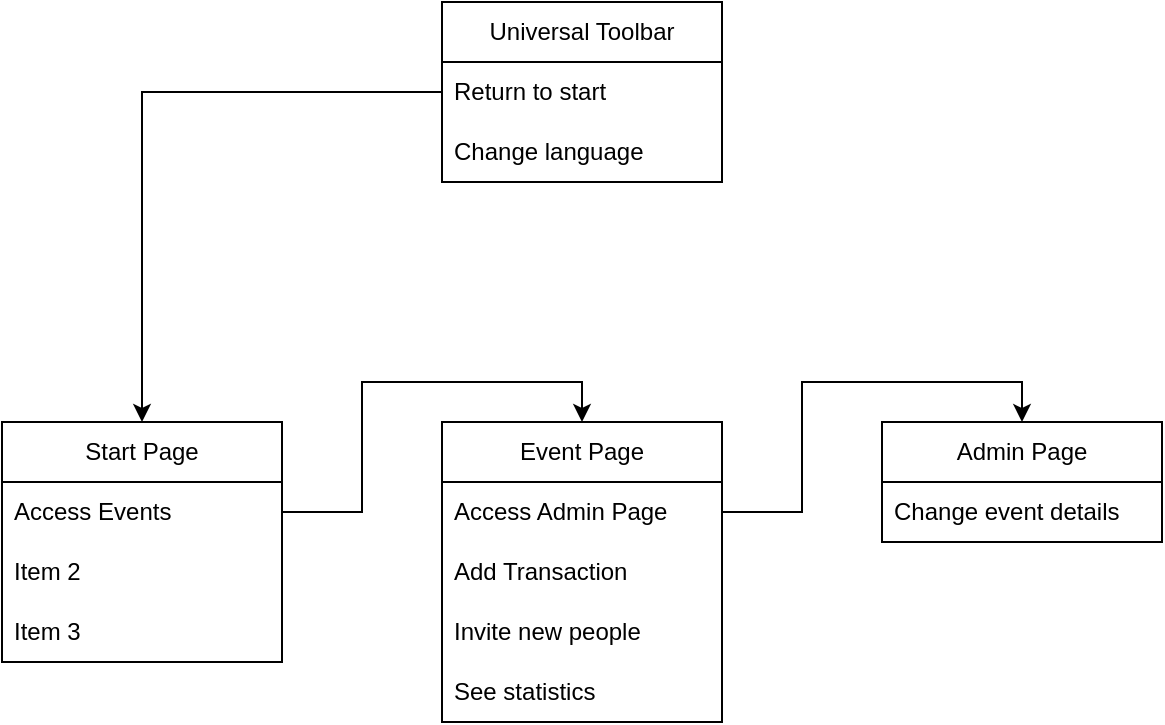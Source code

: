 <mxfile version="23.1.5" type="device" pages="2">
  <diagram name="User Flow" id="OuJz1iiXLApKcVHdeIa3">
    <mxGraphModel dx="1434" dy="754" grid="1" gridSize="10" guides="1" tooltips="1" connect="1" arrows="1" fold="1" page="1" pageScale="1" pageWidth="827" pageHeight="1169" math="0" shadow="0">
      <root>
        <mxCell id="0" />
        <mxCell id="1" parent="0" />
        <mxCell id="5Mx397aZWc1QPqTU8jfA-4" value="Event Page" style="swimlane;fontStyle=0;childLayout=stackLayout;horizontal=1;startSize=30;horizontalStack=0;resizeParent=1;resizeParentMax=0;resizeLast=0;collapsible=1;marginBottom=0;whiteSpace=wrap;html=1;" vertex="1" parent="1">
          <mxGeometry x="340" y="330" width="140" height="150" as="geometry" />
        </mxCell>
        <mxCell id="5Mx397aZWc1QPqTU8jfA-5" value="Access Admin Page" style="text;strokeColor=none;fillColor=none;align=left;verticalAlign=middle;spacingLeft=4;spacingRight=4;overflow=hidden;points=[[0,0.5],[1,0.5]];portConstraint=eastwest;rotatable=0;whiteSpace=wrap;html=1;" vertex="1" parent="5Mx397aZWc1QPqTU8jfA-4">
          <mxGeometry y="30" width="140" height="30" as="geometry" />
        </mxCell>
        <mxCell id="5Mx397aZWc1QPqTU8jfA-6" value="Add Transaction" style="text;strokeColor=none;fillColor=none;align=left;verticalAlign=middle;spacingLeft=4;spacingRight=4;overflow=hidden;points=[[0,0.5],[1,0.5]];portConstraint=eastwest;rotatable=0;whiteSpace=wrap;html=1;" vertex="1" parent="5Mx397aZWc1QPqTU8jfA-4">
          <mxGeometry y="60" width="140" height="30" as="geometry" />
        </mxCell>
        <mxCell id="5Mx397aZWc1QPqTU8jfA-7" value="Invite new people" style="text;strokeColor=none;fillColor=none;align=left;verticalAlign=middle;spacingLeft=4;spacingRight=4;overflow=hidden;points=[[0,0.5],[1,0.5]];portConstraint=eastwest;rotatable=0;whiteSpace=wrap;html=1;" vertex="1" parent="5Mx397aZWc1QPqTU8jfA-4">
          <mxGeometry y="90" width="140" height="30" as="geometry" />
        </mxCell>
        <mxCell id="5Mx397aZWc1QPqTU8jfA-18" value="See statistics" style="text;strokeColor=none;fillColor=none;align=left;verticalAlign=middle;spacingLeft=4;spacingRight=4;overflow=hidden;points=[[0,0.5],[1,0.5]];portConstraint=eastwest;rotatable=0;whiteSpace=wrap;html=1;" vertex="1" parent="5Mx397aZWc1QPqTU8jfA-4">
          <mxGeometry y="120" width="140" height="30" as="geometry" />
        </mxCell>
        <mxCell id="5Mx397aZWc1QPqTU8jfA-8" value="Start Page" style="swimlane;fontStyle=0;childLayout=stackLayout;horizontal=1;startSize=30;horizontalStack=0;resizeParent=1;resizeParentMax=0;resizeLast=0;collapsible=1;marginBottom=0;whiteSpace=wrap;html=1;" vertex="1" parent="1">
          <mxGeometry x="120" y="330" width="140" height="120" as="geometry" />
        </mxCell>
        <mxCell id="5Mx397aZWc1QPqTU8jfA-9" value="Access Events" style="text;strokeColor=none;fillColor=none;align=left;verticalAlign=middle;spacingLeft=4;spacingRight=4;overflow=hidden;points=[[0,0.5],[1,0.5]];portConstraint=eastwest;rotatable=0;whiteSpace=wrap;html=1;" vertex="1" parent="5Mx397aZWc1QPqTU8jfA-8">
          <mxGeometry y="30" width="140" height="30" as="geometry" />
        </mxCell>
        <mxCell id="5Mx397aZWc1QPqTU8jfA-10" value="Item 2" style="text;strokeColor=none;fillColor=none;align=left;verticalAlign=middle;spacingLeft=4;spacingRight=4;overflow=hidden;points=[[0,0.5],[1,0.5]];portConstraint=eastwest;rotatable=0;whiteSpace=wrap;html=1;" vertex="1" parent="5Mx397aZWc1QPqTU8jfA-8">
          <mxGeometry y="60" width="140" height="30" as="geometry" />
        </mxCell>
        <mxCell id="5Mx397aZWc1QPqTU8jfA-11" value="Item 3" style="text;strokeColor=none;fillColor=none;align=left;verticalAlign=middle;spacingLeft=4;spacingRight=4;overflow=hidden;points=[[0,0.5],[1,0.5]];portConstraint=eastwest;rotatable=0;whiteSpace=wrap;html=1;" vertex="1" parent="5Mx397aZWc1QPqTU8jfA-8">
          <mxGeometry y="90" width="140" height="30" as="geometry" />
        </mxCell>
        <mxCell id="5Mx397aZWc1QPqTU8jfA-12" value="Admin Page" style="swimlane;fontStyle=0;childLayout=stackLayout;horizontal=1;startSize=30;horizontalStack=0;resizeParent=1;resizeParentMax=0;resizeLast=0;collapsible=1;marginBottom=0;whiteSpace=wrap;html=1;" vertex="1" parent="1">
          <mxGeometry x="560" y="330" width="140" height="60" as="geometry" />
        </mxCell>
        <mxCell id="5Mx397aZWc1QPqTU8jfA-13" value="Change event details" style="text;strokeColor=none;fillColor=none;align=left;verticalAlign=middle;spacingLeft=4;spacingRight=4;overflow=hidden;points=[[0,0.5],[1,0.5]];portConstraint=eastwest;rotatable=0;whiteSpace=wrap;html=1;" vertex="1" parent="5Mx397aZWc1QPqTU8jfA-12">
          <mxGeometry y="30" width="140" height="30" as="geometry" />
        </mxCell>
        <mxCell id="5Mx397aZWc1QPqTU8jfA-16" style="edgeStyle=orthogonalEdgeStyle;rounded=0;orthogonalLoop=1;jettySize=auto;html=1;entryX=0.5;entryY=0;entryDx=0;entryDy=0;" edge="1" parent="1" source="5Mx397aZWc1QPqTU8jfA-9" target="5Mx397aZWc1QPqTU8jfA-4">
          <mxGeometry relative="1" as="geometry" />
        </mxCell>
        <mxCell id="5Mx397aZWc1QPqTU8jfA-17" style="edgeStyle=orthogonalEdgeStyle;rounded=0;orthogonalLoop=1;jettySize=auto;html=1;entryX=0.5;entryY=0;entryDx=0;entryDy=0;" edge="1" parent="1" source="5Mx397aZWc1QPqTU8jfA-5" target="5Mx397aZWc1QPqTU8jfA-12">
          <mxGeometry relative="1" as="geometry" />
        </mxCell>
        <mxCell id="5Mx397aZWc1QPqTU8jfA-23" style="edgeStyle=orthogonalEdgeStyle;rounded=0;orthogonalLoop=1;jettySize=auto;html=1;" edge="1" parent="1" source="5Mx397aZWc1QPqTU8jfA-19" target="5Mx397aZWc1QPqTU8jfA-8">
          <mxGeometry relative="1" as="geometry" />
        </mxCell>
        <mxCell id="5Mx397aZWc1QPqTU8jfA-19" value="Universal Toolbar" style="swimlane;fontStyle=0;childLayout=stackLayout;horizontal=1;startSize=30;horizontalStack=0;resizeParent=1;resizeParentMax=0;resizeLast=0;collapsible=1;marginBottom=0;whiteSpace=wrap;html=1;" vertex="1" parent="1">
          <mxGeometry x="340" y="120" width="140" height="90" as="geometry" />
        </mxCell>
        <mxCell id="5Mx397aZWc1QPqTU8jfA-20" value="Return to start" style="text;strokeColor=none;fillColor=none;align=left;verticalAlign=middle;spacingLeft=4;spacingRight=4;overflow=hidden;points=[[0,0.5],[1,0.5]];portConstraint=eastwest;rotatable=0;whiteSpace=wrap;html=1;" vertex="1" parent="5Mx397aZWc1QPqTU8jfA-19">
          <mxGeometry y="30" width="140" height="30" as="geometry" />
        </mxCell>
        <mxCell id="5Mx397aZWc1QPqTU8jfA-21" value="Change language" style="text;strokeColor=none;fillColor=none;align=left;verticalAlign=middle;spacingLeft=4;spacingRight=4;overflow=hidden;points=[[0,0.5],[1,0.5]];portConstraint=eastwest;rotatable=0;whiteSpace=wrap;html=1;" vertex="1" parent="5Mx397aZWc1QPqTU8jfA-19">
          <mxGeometry y="60" width="140" height="30" as="geometry" />
        </mxCell>
      </root>
    </mxGraphModel>
  </diagram>
  <diagram id="bvZJxbsnLi4rSZf508KV" name="Data Base">
    <mxGraphModel dx="1434" dy="754" grid="1" gridSize="10" guides="1" tooltips="1" connect="1" arrows="1" fold="1" page="1" pageScale="1" pageWidth="827" pageHeight="1169" math="0" shadow="0">
      <root>
        <mxCell id="0" />
        <mxCell id="1" parent="0" />
        <mxCell id="xlLBs4-8PH8rVzRPdksW-3" value="Transaction" style="swimlane;fontStyle=0;childLayout=stackLayout;horizontal=1;startSize=30;horizontalStack=0;resizeParent=1;resizeParentMax=0;resizeLast=0;collapsible=1;marginBottom=0;whiteSpace=wrap;html=1;" vertex="1" parent="1">
          <mxGeometry x="344" y="330" width="140" height="270" as="geometry" />
        </mxCell>
        <mxCell id="xlLBs4-8PH8rVzRPdksW-4" value="(FK) eventID" style="text;strokeColor=none;fillColor=none;align=left;verticalAlign=middle;spacingLeft=4;spacingRight=4;overflow=hidden;points=[[0,0.5],[1,0.5]];portConstraint=eastwest;rotatable=0;whiteSpace=wrap;html=1;" vertex="1" parent="xlLBs4-8PH8rVzRPdksW-3">
          <mxGeometry y="30" width="140" height="30" as="geometry" />
        </mxCell>
        <mxCell id="xlLBs4-8PH8rVzRPdksW-24" value="(PK) transactionID" style="text;strokeColor=none;fillColor=none;align=left;verticalAlign=middle;spacingLeft=4;spacingRight=4;overflow=hidden;points=[[0,0.5],[1,0.5]];portConstraint=eastwest;rotatable=0;whiteSpace=wrap;html=1;" vertex="1" parent="xlLBs4-8PH8rVzRPdksW-3">
          <mxGeometry y="60" width="140" height="30" as="geometry" />
        </mxCell>
        <mxCell id="xlLBs4-8PH8rVzRPdksW-5" value="(FK) Author" style="text;strokeColor=none;fillColor=none;align=left;verticalAlign=middle;spacingLeft=4;spacingRight=4;overflow=hidden;points=[[0,0.5],[1,0.5]];portConstraint=eastwest;rotatable=0;whiteSpace=wrap;html=1;" vertex="1" parent="xlLBs4-8PH8rVzRPdksW-3">
          <mxGeometry y="90" width="140" height="30" as="geometry" />
        </mxCell>
        <mxCell id="xlLBs4-8PH8rVzRPdksW-6" value="(FK) Recipients" style="text;strokeColor=none;fillColor=none;align=left;verticalAlign=middle;spacingLeft=4;spacingRight=4;overflow=hidden;points=[[0,0.5],[1,0.5]];portConstraint=eastwest;rotatable=0;whiteSpace=wrap;html=1;" vertex="1" parent="xlLBs4-8PH8rVzRPdksW-3">
          <mxGeometry y="120" width="140" height="30" as="geometry" />
        </mxCell>
        <mxCell id="xlLBs4-8PH8rVzRPdksW-7" value="Date" style="text;strokeColor=none;fillColor=none;align=left;verticalAlign=middle;spacingLeft=4;spacingRight=4;overflow=hidden;points=[[0,0.5],[1,0.5]];portConstraint=eastwest;rotatable=0;whiteSpace=wrap;html=1;" vertex="1" parent="xlLBs4-8PH8rVzRPdksW-3">
          <mxGeometry y="150" width="140" height="30" as="geometry" />
        </mxCell>
        <mxCell id="xlLBs4-8PH8rVzRPdksW-8" value="Currency" style="text;strokeColor=none;fillColor=none;align=left;verticalAlign=middle;spacingLeft=4;spacingRight=4;overflow=hidden;points=[[0,0.5],[1,0.5]];portConstraint=eastwest;rotatable=0;whiteSpace=wrap;html=1;" vertex="1" parent="xlLBs4-8PH8rVzRPdksW-3">
          <mxGeometry y="180" width="140" height="30" as="geometry" />
        </mxCell>
        <mxCell id="xlLBs4-8PH8rVzRPdksW-9" value="Amount" style="text;strokeColor=none;fillColor=none;align=left;verticalAlign=middle;spacingLeft=4;spacingRight=4;overflow=hidden;points=[[0,0.5],[1,0.5]];portConstraint=eastwest;rotatable=0;whiteSpace=wrap;html=1;" vertex="1" parent="xlLBs4-8PH8rVzRPdksW-3">
          <mxGeometry y="210" width="140" height="30" as="geometry" />
        </mxCell>
        <mxCell id="xlLBs4-8PH8rVzRPdksW-10" value="Tags" style="text;strokeColor=none;fillColor=none;align=left;verticalAlign=middle;spacingLeft=4;spacingRight=4;overflow=hidden;points=[[0,0.5],[1,0.5]];portConstraint=eastwest;rotatable=0;whiteSpace=wrap;html=1;" vertex="1" parent="xlLBs4-8PH8rVzRPdksW-3">
          <mxGeometry y="240" width="140" height="30" as="geometry" />
        </mxCell>
        <mxCell id="xlLBs4-8PH8rVzRPdksW-11" value="User" style="swimlane;fontStyle=0;childLayout=stackLayout;horizontal=1;startSize=30;horizontalStack=0;resizeParent=1;resizeParentMax=0;resizeLast=0;collapsible=1;marginBottom=0;whiteSpace=wrap;html=1;" vertex="1" parent="1">
          <mxGeometry x="560" y="330" width="140" height="180" as="geometry" />
        </mxCell>
        <mxCell id="xlLBs4-8PH8rVzRPdksW-25" value="(FK) eventID" style="text;strokeColor=none;fillColor=none;align=left;verticalAlign=middle;spacingLeft=4;spacingRight=4;overflow=hidden;points=[[0,0.5],[1,0.5]];portConstraint=eastwest;rotatable=0;whiteSpace=wrap;html=1;" vertex="1" parent="xlLBs4-8PH8rVzRPdksW-11">
          <mxGeometry y="30" width="140" height="30" as="geometry" />
        </mxCell>
        <mxCell id="xlLBs4-8PH8rVzRPdksW-12" value="(PK) userID" style="text;strokeColor=none;fillColor=none;align=left;verticalAlign=middle;spacingLeft=4;spacingRight=4;overflow=hidden;points=[[0,0.5],[1,0.5]];portConstraint=eastwest;rotatable=0;whiteSpace=wrap;html=1;" vertex="1" parent="xlLBs4-8PH8rVzRPdksW-11">
          <mxGeometry y="60" width="140" height="30" as="geometry" />
        </mxCell>
        <mxCell id="xlLBs4-8PH8rVzRPdksW-27" value="Name" style="text;strokeColor=none;fillColor=none;align=left;verticalAlign=middle;spacingLeft=4;spacingRight=4;overflow=hidden;points=[[0,0.5],[1,0.5]];portConstraint=eastwest;rotatable=0;whiteSpace=wrap;html=1;" vertex="1" parent="xlLBs4-8PH8rVzRPdksW-11">
          <mxGeometry y="90" width="140" height="30" as="geometry" />
        </mxCell>
        <mxCell id="xlLBs4-8PH8rVzRPdksW-13" value="Email" style="text;strokeColor=none;fillColor=none;align=left;verticalAlign=middle;spacingLeft=4;spacingRight=4;overflow=hidden;points=[[0,0.5],[1,0.5]];portConstraint=eastwest;rotatable=0;whiteSpace=wrap;html=1;" vertex="1" parent="xlLBs4-8PH8rVzRPdksW-11">
          <mxGeometry y="120" width="140" height="30" as="geometry" />
        </mxCell>
        <mxCell id="xlLBs4-8PH8rVzRPdksW-14" value="IBAN" style="text;strokeColor=none;fillColor=none;align=left;verticalAlign=middle;spacingLeft=4;spacingRight=4;overflow=hidden;points=[[0,0.5],[1,0.5]];portConstraint=eastwest;rotatable=0;whiteSpace=wrap;html=1;" vertex="1" parent="xlLBs4-8PH8rVzRPdksW-11">
          <mxGeometry y="150" width="140" height="30" as="geometry" />
        </mxCell>
        <mxCell id="xlLBs4-8PH8rVzRPdksW-16" style="edgeStyle=orthogonalEdgeStyle;rounded=0;orthogonalLoop=1;jettySize=auto;html=1;entryX=0;entryY=0.5;entryDx=0;entryDy=0;" edge="1" parent="1" source="xlLBs4-8PH8rVzRPdksW-5" target="xlLBs4-8PH8rVzRPdksW-12">
          <mxGeometry relative="1" as="geometry" />
        </mxCell>
        <mxCell id="xlLBs4-8PH8rVzRPdksW-17" style="edgeStyle=orthogonalEdgeStyle;rounded=0;orthogonalLoop=1;jettySize=auto;html=1;entryX=0;entryY=0.5;entryDx=0;entryDy=0;" edge="1" parent="1" source="xlLBs4-8PH8rVzRPdksW-6" target="xlLBs4-8PH8rVzRPdksW-12">
          <mxGeometry relative="1" as="geometry" />
        </mxCell>
        <mxCell id="xlLBs4-8PH8rVzRPdksW-18" value="Event" style="swimlane;fontStyle=0;childLayout=stackLayout;horizontal=1;startSize=30;horizontalStack=0;resizeParent=1;resizeParentMax=0;resizeLast=0;collapsible=1;marginBottom=0;whiteSpace=wrap;html=1;" vertex="1" parent="1">
          <mxGeometry x="120" y="330" width="140" height="120" as="geometry" />
        </mxCell>
        <mxCell id="xlLBs4-8PH8rVzRPdksW-19" value="(PK) eventID" style="text;strokeColor=none;fillColor=none;align=left;verticalAlign=middle;spacingLeft=4;spacingRight=4;overflow=hidden;points=[[0,0.5],[1,0.5]];portConstraint=eastwest;rotatable=0;whiteSpace=wrap;html=1;" vertex="1" parent="xlLBs4-8PH8rVzRPdksW-18">
          <mxGeometry y="30" width="140" height="30" as="geometry" />
        </mxCell>
        <mxCell id="xlLBs4-8PH8rVzRPdksW-28" value="Name" style="text;strokeColor=none;fillColor=none;align=left;verticalAlign=middle;spacingLeft=4;spacingRight=4;overflow=hidden;points=[[0,0.5],[1,0.5]];portConstraint=eastwest;rotatable=0;whiteSpace=wrap;html=1;" vertex="1" parent="xlLBs4-8PH8rVzRPdksW-18">
          <mxGeometry y="60" width="140" height="30" as="geometry" />
        </mxCell>
        <mxCell id="xlLBs4-8PH8rVzRPdksW-20" value="Tags" style="text;strokeColor=none;fillColor=none;align=left;verticalAlign=middle;spacingLeft=4;spacingRight=4;overflow=hidden;points=[[0,0.5],[1,0.5]];portConstraint=eastwest;rotatable=0;whiteSpace=wrap;html=1;" vertex="1" parent="xlLBs4-8PH8rVzRPdksW-18">
          <mxGeometry y="90" width="140" height="30" as="geometry" />
        </mxCell>
        <mxCell id="xlLBs4-8PH8rVzRPdksW-29" style="edgeStyle=orthogonalEdgeStyle;rounded=0;orthogonalLoop=1;jettySize=auto;html=1;entryX=1;entryY=0.5;entryDx=0;entryDy=0;" edge="1" parent="1" source="xlLBs4-8PH8rVzRPdksW-4" target="xlLBs4-8PH8rVzRPdksW-19">
          <mxGeometry relative="1" as="geometry" />
        </mxCell>
        <mxCell id="xlLBs4-8PH8rVzRPdksW-30" style="edgeStyle=orthogonalEdgeStyle;rounded=0;orthogonalLoop=1;jettySize=auto;html=1;entryX=1;entryY=0.5;entryDx=0;entryDy=0;" edge="1" parent="1" source="xlLBs4-8PH8rVzRPdksW-25" target="xlLBs4-8PH8rVzRPdksW-19">
          <mxGeometry relative="1" as="geometry">
            <Array as="points">
              <mxPoint x="530" y="375" />
              <mxPoint x="530" y="310" />
              <mxPoint x="300" y="310" />
              <mxPoint x="300" y="375" />
            </Array>
          </mxGeometry>
        </mxCell>
      </root>
    </mxGraphModel>
  </diagram>
</mxfile>
